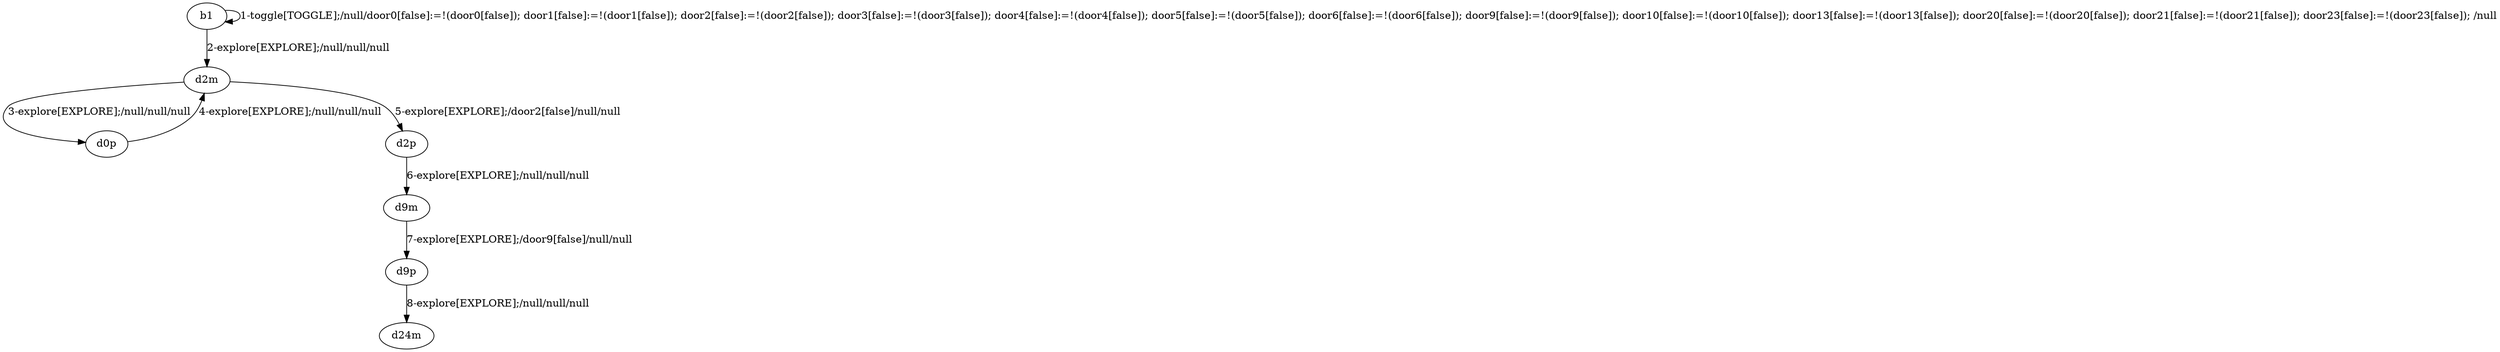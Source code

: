 # Total number of goals covered by this test: 2
# d9m --> d9p
# d9p --> d24m

digraph g {
"b1" -> "b1" [label = "1-toggle[TOGGLE];/null/door0[false]:=!(door0[false]); door1[false]:=!(door1[false]); door2[false]:=!(door2[false]); door3[false]:=!(door3[false]); door4[false]:=!(door4[false]); door5[false]:=!(door5[false]); door6[false]:=!(door6[false]); door9[false]:=!(door9[false]); door10[false]:=!(door10[false]); door13[false]:=!(door13[false]); door20[false]:=!(door20[false]); door21[false]:=!(door21[false]); door23[false]:=!(door23[false]); /null"];
"b1" -> "d2m" [label = "2-explore[EXPLORE];/null/null/null"];
"d2m" -> "d0p" [label = "3-explore[EXPLORE];/null/null/null"];
"d0p" -> "d2m" [label = "4-explore[EXPLORE];/null/null/null"];
"d2m" -> "d2p" [label = "5-explore[EXPLORE];/door2[false]/null/null"];
"d2p" -> "d9m" [label = "6-explore[EXPLORE];/null/null/null"];
"d9m" -> "d9p" [label = "7-explore[EXPLORE];/door9[false]/null/null"];
"d9p" -> "d24m" [label = "8-explore[EXPLORE];/null/null/null"];
}